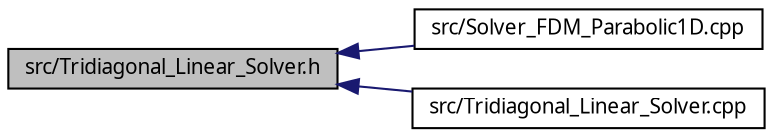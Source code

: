digraph G
{
  edge [fontname="FreeSans.ttf",fontsize=10,labelfontname="FreeSans.ttf",labelfontsize=10];
  node [fontname="FreeSans.ttf",fontsize=10,shape=record];
  rankdir=LR;
  Node1 [label="src/Tridiagonal_Linear_Solver.h",height=0.2,width=0.4,color="black", fillcolor="grey75", style="filled" fontcolor="black"];
  Node1 -> Node2 [dir=back,color="midnightblue",fontsize=10,style="solid",fontname="FreeSans.ttf"];
  Node2 [label="src/Solver_FDM_Parabolic1D.cpp",height=0.2,width=0.4,color="black", fillcolor="white", style="filled",URL="$Solver__FDM__Parabolic1D_8cpp.html"];
  Node1 -> Node3 [dir=back,color="midnightblue",fontsize=10,style="solid",fontname="FreeSans.ttf"];
  Node3 [label="src/Tridiagonal_Linear_Solver.cpp",height=0.2,width=0.4,color="black", fillcolor="white", style="filled",URL="$Tridiagonal__Linear__Solver_8cpp.html"];
}
